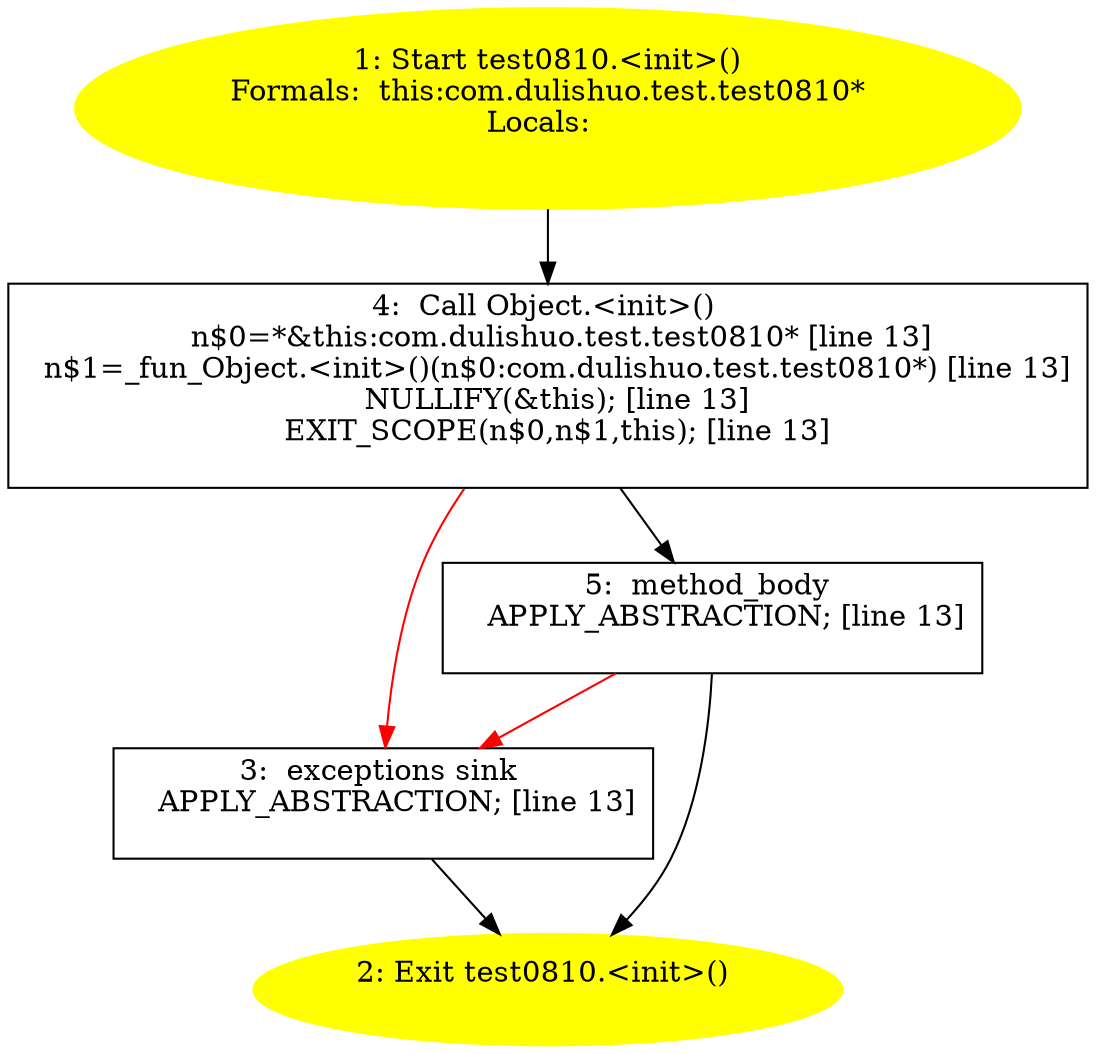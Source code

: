 /* @generated */
digraph cfg {
"com.dulishuo.test.test0810.<init>().941080abedfd5f05fca8d9ee9c39ae1e_1" [label="1: Start test0810.<init>()\nFormals:  this:com.dulishuo.test.test0810*\nLocals:  \n  " color=yellow style=filled]
	

	 "com.dulishuo.test.test0810.<init>().941080abedfd5f05fca8d9ee9c39ae1e_1" -> "com.dulishuo.test.test0810.<init>().941080abedfd5f05fca8d9ee9c39ae1e_4" ;
"com.dulishuo.test.test0810.<init>().941080abedfd5f05fca8d9ee9c39ae1e_2" [label="2: Exit test0810.<init>() \n  " color=yellow style=filled]
	

"com.dulishuo.test.test0810.<init>().941080abedfd5f05fca8d9ee9c39ae1e_3" [label="3:  exceptions sink \n   APPLY_ABSTRACTION; [line 13]\n " shape="box"]
	

	 "com.dulishuo.test.test0810.<init>().941080abedfd5f05fca8d9ee9c39ae1e_3" -> "com.dulishuo.test.test0810.<init>().941080abedfd5f05fca8d9ee9c39ae1e_2" ;
"com.dulishuo.test.test0810.<init>().941080abedfd5f05fca8d9ee9c39ae1e_4" [label="4:  Call Object.<init>() \n   n$0=*&this:com.dulishuo.test.test0810* [line 13]\n  n$1=_fun_Object.<init>()(n$0:com.dulishuo.test.test0810*) [line 13]\n  NULLIFY(&this); [line 13]\n  EXIT_SCOPE(n$0,n$1,this); [line 13]\n " shape="box"]
	

	 "com.dulishuo.test.test0810.<init>().941080abedfd5f05fca8d9ee9c39ae1e_4" -> "com.dulishuo.test.test0810.<init>().941080abedfd5f05fca8d9ee9c39ae1e_5" ;
	 "com.dulishuo.test.test0810.<init>().941080abedfd5f05fca8d9ee9c39ae1e_4" -> "com.dulishuo.test.test0810.<init>().941080abedfd5f05fca8d9ee9c39ae1e_3" [color="red" ];
"com.dulishuo.test.test0810.<init>().941080abedfd5f05fca8d9ee9c39ae1e_5" [label="5:  method_body \n   APPLY_ABSTRACTION; [line 13]\n " shape="box"]
	

	 "com.dulishuo.test.test0810.<init>().941080abedfd5f05fca8d9ee9c39ae1e_5" -> "com.dulishuo.test.test0810.<init>().941080abedfd5f05fca8d9ee9c39ae1e_2" ;
	 "com.dulishuo.test.test0810.<init>().941080abedfd5f05fca8d9ee9c39ae1e_5" -> "com.dulishuo.test.test0810.<init>().941080abedfd5f05fca8d9ee9c39ae1e_3" [color="red" ];
}
